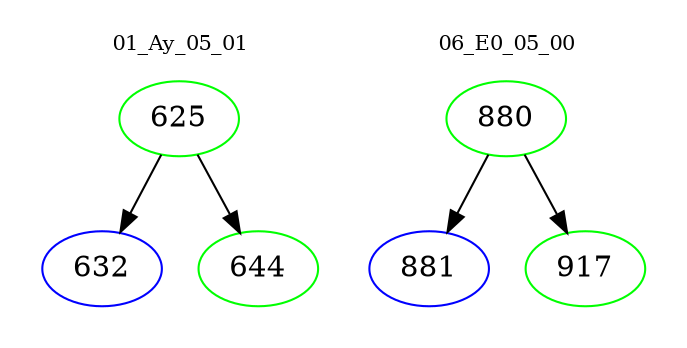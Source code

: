 digraph{
subgraph cluster_0 {
color = white
label = "01_Ay_05_01";
fontsize=10;
T0_625 [label="625", color="green"]
T0_625 -> T0_632 [color="black"]
T0_632 [label="632", color="blue"]
T0_625 -> T0_644 [color="black"]
T0_644 [label="644", color="green"]
}
subgraph cluster_1 {
color = white
label = "06_E0_05_00";
fontsize=10;
T1_880 [label="880", color="green"]
T1_880 -> T1_881 [color="black"]
T1_881 [label="881", color="blue"]
T1_880 -> T1_917 [color="black"]
T1_917 [label="917", color="green"]
}
}
